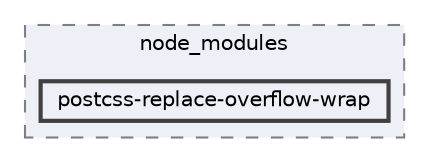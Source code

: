 digraph "pkiclassroomrescheduler/src/main/frontend/node_modules/postcss-replace-overflow-wrap"
{
 // LATEX_PDF_SIZE
  bgcolor="transparent";
  edge [fontname=Helvetica,fontsize=10,labelfontname=Helvetica,labelfontsize=10];
  node [fontname=Helvetica,fontsize=10,shape=box,height=0.2,width=0.4];
  compound=true
  subgraph clusterdir_72953eda66ccb3a2722c28e1c3e6c23b {
    graph [ bgcolor="#edf0f7", pencolor="grey50", label="node_modules", fontname=Helvetica,fontsize=10 style="filled,dashed", URL="dir_72953eda66ccb3a2722c28e1c3e6c23b.html",tooltip=""]
  dir_709ec8520630f7335f669d60e944f66a [label="postcss-replace-overflow-wrap", fillcolor="#edf0f7", color="grey25", style="filled,bold", URL="dir_709ec8520630f7335f669d60e944f66a.html",tooltip=""];
  }
}
